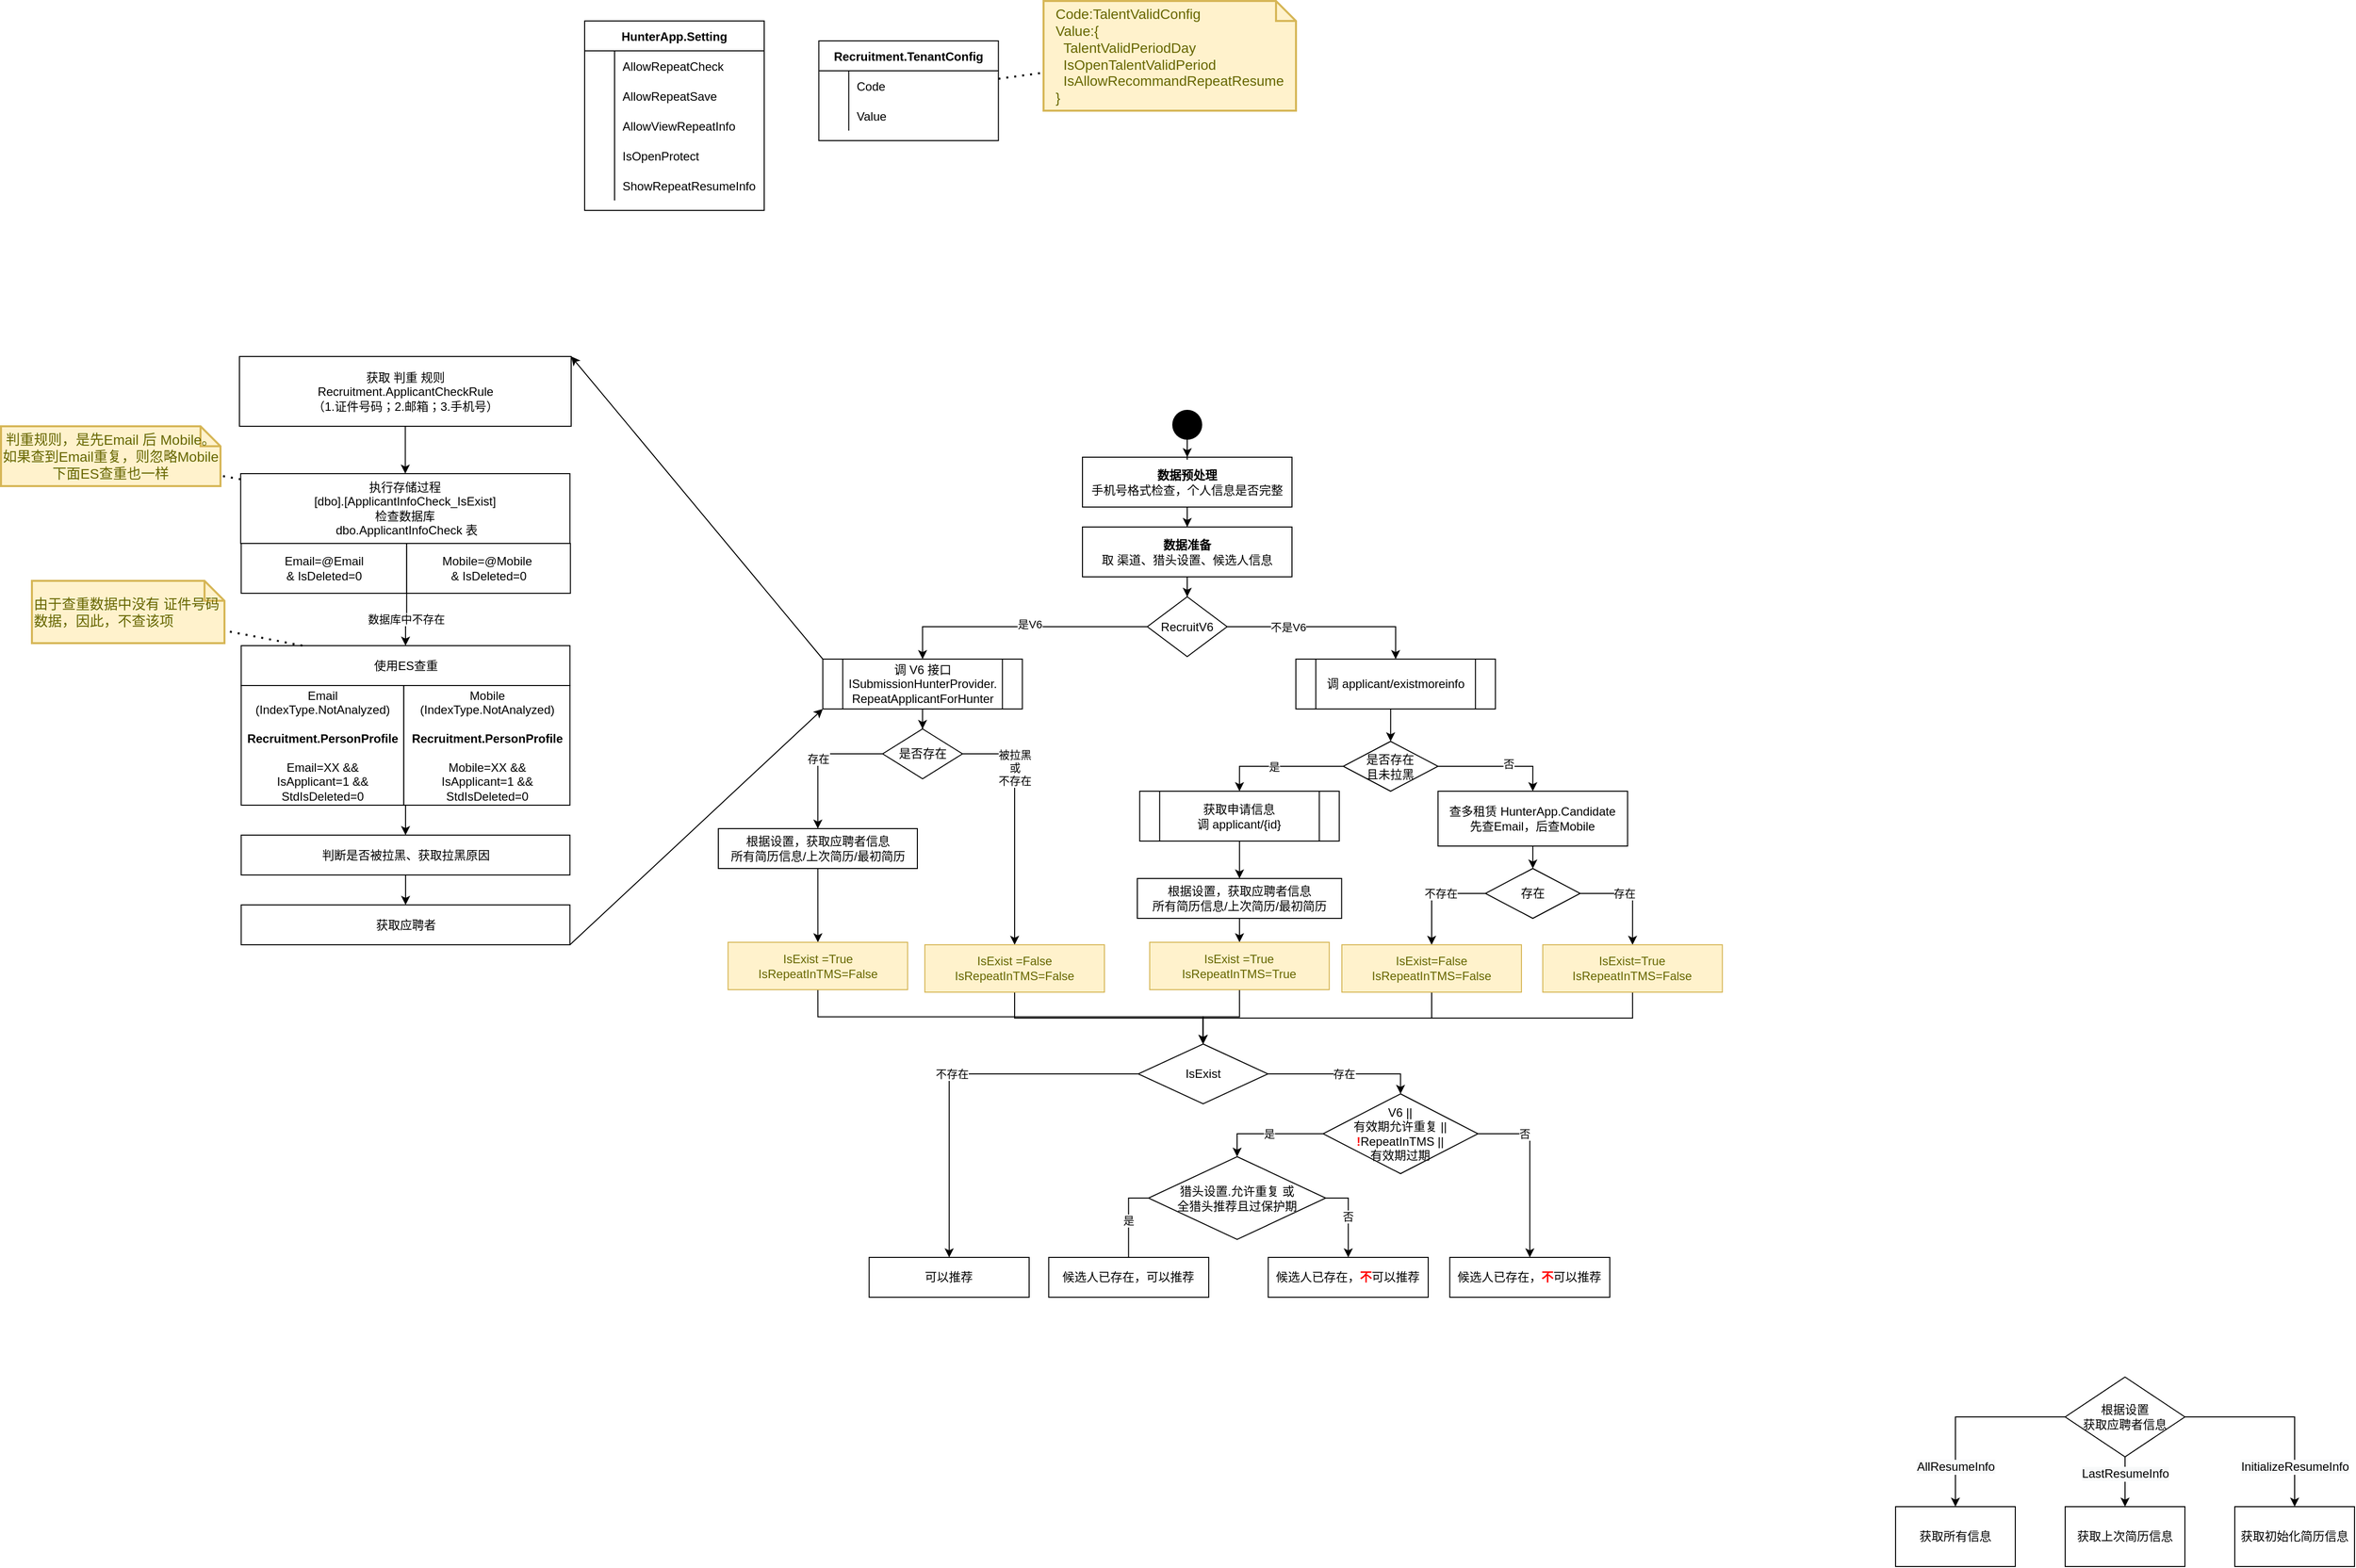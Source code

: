 <mxfile version="13.9.7" type="github">
  <diagram id="tZS09PzCN494BnaMnOVT" name="Page-1">
    <mxGraphModel dx="3076" dy="839" grid="0" gridSize="10" guides="1" tooltips="1" connect="1" arrows="1" fold="1" page="1" pageScale="1" pageWidth="1654" pageHeight="2336" math="0" shadow="0">
      <root>
        <mxCell id="0" />
        <mxCell id="1" parent="0" />
        <mxCell id="f8CwQ1N9MNgYKKSePt2F-136" style="edgeStyle=orthogonalEdgeStyle;rounded=0;orthogonalLoop=1;jettySize=auto;html=1;exitX=0;exitY=0.5;exitDx=0;exitDy=0;entryX=0.5;entryY=0;entryDx=0;entryDy=0;" edge="1" parent="1" source="bZ2OmphxYjbZUKwyX0bz-1" target="bZ2OmphxYjbZUKwyX0bz-2">
          <mxGeometry relative="1" as="geometry" />
        </mxCell>
        <mxCell id="f8CwQ1N9MNgYKKSePt2F-137" value="是V6" style="edgeLabel;html=1;align=center;verticalAlign=middle;resizable=0;points=[];" vertex="1" connectable="0" parent="f8CwQ1N9MNgYKKSePt2F-136">
          <mxGeometry x="-0.081" y="-3" relative="1" as="geometry">
            <mxPoint as="offset" />
          </mxGeometry>
        </mxCell>
        <mxCell id="f8CwQ1N9MNgYKKSePt2F-138" style="edgeStyle=orthogonalEdgeStyle;rounded=0;orthogonalLoop=1;jettySize=auto;html=1;exitX=1;exitY=0.5;exitDx=0;exitDy=0;entryX=0.5;entryY=0;entryDx=0;entryDy=0;" edge="1" parent="1" source="bZ2OmphxYjbZUKwyX0bz-1" target="f8CwQ1N9MNgYKKSePt2F-13">
          <mxGeometry relative="1" as="geometry" />
        </mxCell>
        <mxCell id="f8CwQ1N9MNgYKKSePt2F-139" value="不是V6" style="edgeLabel;html=1;align=center;verticalAlign=middle;resizable=0;points=[];" vertex="1" connectable="0" parent="f8CwQ1N9MNgYKKSePt2F-138">
          <mxGeometry x="-0.392" relative="1" as="geometry">
            <mxPoint as="offset" />
          </mxGeometry>
        </mxCell>
        <mxCell id="bZ2OmphxYjbZUKwyX0bz-1" value="RecruitV6" style="rhombus;whiteSpace=wrap;html=1;" parent="1" vertex="1">
          <mxGeometry x="444" y="617.5" width="80" height="60" as="geometry" />
        </mxCell>
        <mxCell id="bZ2OmphxYjbZUKwyX0bz-4" value="" style="edgeStyle=orthogonalEdgeStyle;rounded=0;orthogonalLoop=1;jettySize=auto;html=1;" parent="1" source="bZ2OmphxYjbZUKwyX0bz-2" target="bZ2OmphxYjbZUKwyX0bz-3" edge="1">
          <mxGeometry relative="1" as="geometry" />
        </mxCell>
        <mxCell id="f8CwQ1N9MNgYKKSePt2F-153" style="rounded=0;orthogonalLoop=1;jettySize=auto;html=1;exitX=0;exitY=0;exitDx=0;exitDy=0;entryX=1;entryY=0;entryDx=0;entryDy=0;" edge="1" parent="1" source="bZ2OmphxYjbZUKwyX0bz-2" target="bZ2OmphxYjbZUKwyX0bz-29">
          <mxGeometry relative="1" as="geometry" />
        </mxCell>
        <mxCell id="bZ2OmphxYjbZUKwyX0bz-2" value="调 V6 接口&lt;br&gt;ISubmissionHunterProvider.&lt;br&gt;RepeatApplicantForHunter" style="shape=process;whiteSpace=wrap;html=1;backgroundOutline=1;" parent="1" vertex="1">
          <mxGeometry x="118.74" y="680" width="200" height="50" as="geometry" />
        </mxCell>
        <mxCell id="f8CwQ1N9MNgYKKSePt2F-27" value="存在" style="edgeStyle=orthogonalEdgeStyle;rounded=0;orthogonalLoop=1;jettySize=auto;html=1;exitX=0;exitY=0.5;exitDx=0;exitDy=0;" edge="1" parent="1" source="bZ2OmphxYjbZUKwyX0bz-3" target="f8CwQ1N9MNgYKKSePt2F-25">
          <mxGeometry relative="1" as="geometry" />
        </mxCell>
        <mxCell id="f8CwQ1N9MNgYKKSePt2F-133" value="被拉黑&lt;br&gt;或&lt;br&gt;不存在" style="edgeStyle=orthogonalEdgeStyle;rounded=0;orthogonalLoop=1;jettySize=auto;html=1;exitX=1;exitY=0.5;exitDx=0;exitDy=0;entryX=0.5;entryY=0;entryDx=0;entryDy=0;" edge="1" parent="1" source="bZ2OmphxYjbZUKwyX0bz-3" target="f8CwQ1N9MNgYKKSePt2F-132">
          <mxGeometry x="-0.455" relative="1" as="geometry">
            <mxPoint as="offset" />
          </mxGeometry>
        </mxCell>
        <mxCell id="bZ2OmphxYjbZUKwyX0bz-3" value="是否存在" style="rhombus;whiteSpace=wrap;html=1;" parent="1" vertex="1">
          <mxGeometry x="178.74" y="750" width="80" height="50" as="geometry" />
        </mxCell>
        <mxCell id="bZ2OmphxYjbZUKwyX0bz-8" value="获取所有信息" style="rounded=0;whiteSpace=wrap;html=1;" parent="1" vertex="1">
          <mxGeometry x="1194" y="1530" width="120" height="60" as="geometry" />
        </mxCell>
        <mxCell id="bZ2OmphxYjbZUKwyX0bz-14" value="&lt;span style=&quot;color: rgb(0 , 0 , 0) ; font-family: &amp;#34;helvetica&amp;#34; ; font-size: 12px ; font-style: normal ; font-weight: 400 ; letter-spacing: normal ; text-align: center ; text-indent: 0px ; text-transform: none ; word-spacing: 0px ; background-color: rgb(248 , 249 , 250) ; display: inline ; float: none&quot;&gt;AllResumeInfo&lt;/span&gt;" style="edgeStyle=orthogonalEdgeStyle;rounded=0;orthogonalLoop=1;jettySize=auto;html=1;exitX=0;exitY=0.5;exitDx=0;exitDy=0;entryX=0.5;entryY=0;entryDx=0;entryDy=0;" parent="1" source="bZ2OmphxYjbZUKwyX0bz-9" target="bZ2OmphxYjbZUKwyX0bz-8" edge="1">
          <mxGeometry x="0.6" relative="1" as="geometry">
            <mxPoint as="offset" />
          </mxGeometry>
        </mxCell>
        <mxCell id="bZ2OmphxYjbZUKwyX0bz-15" value="&lt;span style=&quot;color: rgb(0 , 0 , 0) ; font-family: &amp;#34;helvetica&amp;#34; ; font-size: 12px ; font-style: normal ; font-weight: 400 ; letter-spacing: normal ; text-align: center ; text-indent: 0px ; text-transform: none ; word-spacing: 0px ; background-color: rgb(248 , 249 , 250) ; display: inline ; float: none&quot;&gt;InitializeResumeInfo&lt;/span&gt;" style="edgeStyle=orthogonalEdgeStyle;rounded=0;orthogonalLoop=1;jettySize=auto;html=1;exitX=1;exitY=0.5;exitDx=0;exitDy=0;entryX=0.5;entryY=0;entryDx=0;entryDy=0;" parent="1" source="bZ2OmphxYjbZUKwyX0bz-9" target="bZ2OmphxYjbZUKwyX0bz-11" edge="1">
          <mxGeometry x="0.6" relative="1" as="geometry">
            <mxPoint as="offset" />
          </mxGeometry>
        </mxCell>
        <mxCell id="bZ2OmphxYjbZUKwyX0bz-9" value="根据设置&lt;br&gt;获取应聘者信息" style="rhombus;whiteSpace=wrap;html=1;" parent="1" vertex="1">
          <mxGeometry x="1364" y="1400" width="120" height="80" as="geometry" />
        </mxCell>
        <mxCell id="bZ2OmphxYjbZUKwyX0bz-10" value="获取上次简历信息" style="rounded=0;whiteSpace=wrap;html=1;" parent="1" vertex="1">
          <mxGeometry x="1364" y="1530" width="120" height="60" as="geometry" />
        </mxCell>
        <mxCell id="bZ2OmphxYjbZUKwyX0bz-11" value="获取初始化简历信息" style="rounded=0;whiteSpace=wrap;html=1;" parent="1" vertex="1">
          <mxGeometry x="1534" y="1530" width="120" height="60" as="geometry" />
        </mxCell>
        <mxCell id="bZ2OmphxYjbZUKwyX0bz-17" value="使用ES查重" style="rounded=0;whiteSpace=wrap;html=1;" parent="1" vertex="1">
          <mxGeometry x="-464.25" y="666.5" width="329.5" height="40" as="geometry" />
        </mxCell>
        <mxCell id="f8CwQ1N9MNgYKKSePt2F-128" style="edgeStyle=orthogonalEdgeStyle;rounded=0;orthogonalLoop=1;jettySize=auto;html=1;exitX=1;exitY=1;exitDx=0;exitDy=0;entryX=0.5;entryY=0;entryDx=0;entryDy=0;" edge="1" parent="1" source="bZ2OmphxYjbZUKwyX0bz-19" target="f8CwQ1N9MNgYKKSePt2F-11">
          <mxGeometry relative="1" as="geometry" />
        </mxCell>
        <mxCell id="bZ2OmphxYjbZUKwyX0bz-19" value="Email&lt;br&gt;(IndexType.NotAnalyzed)&lt;br&gt;&lt;br&gt;&lt;b&gt;Recruitment.PersonProfile&lt;br&gt;&lt;/b&gt;&lt;br&gt;Email=XX &amp;amp;&amp;amp;&lt;br&gt;IsApplicant=1 &amp;amp;&amp;amp;&lt;br&gt;StdIsDeleted=0" style="rounded=0;whiteSpace=wrap;html=1;" parent="1" vertex="1">
          <mxGeometry x="-464.25" y="706.5" width="163" height="120" as="geometry" />
        </mxCell>
        <mxCell id="bZ2OmphxYjbZUKwyX0bz-20" value="Mobile&lt;br&gt;(IndexType.NotAnalyzed)&lt;br&gt;&lt;br&gt;&lt;b&gt;Recruitment.PersonProfile&lt;br&gt;&lt;/b&gt;&lt;br&gt;Mobile=XX &amp;amp;&amp;amp;&lt;br&gt;IsApplicant=1 &amp;amp;&amp;amp;&lt;br&gt;StdIsDeleted=0&lt;b&gt;&lt;br&gt;&lt;/b&gt;" style="rounded=0;whiteSpace=wrap;html=1;" parent="1" vertex="1">
          <mxGeometry x="-301.25" y="706.5" width="166.5" height="120" as="geometry" />
        </mxCell>
        <mxCell id="bZ2OmphxYjbZUKwyX0bz-24" value="执行存储过程&lt;br&gt;[dbo].[ApplicantInfoCheck_IsExist]&lt;br&gt;检查数据库&lt;br&gt;&amp;nbsp;dbo.ApplicantInfoCheck 表" style="rounded=0;whiteSpace=wrap;html=1;" parent="1" vertex="1">
          <mxGeometry x="-464.75" y="494" width="330" height="70" as="geometry" />
        </mxCell>
        <mxCell id="f8CwQ1N9MNgYKKSePt2F-10" value="数据库中不存在" style="edgeStyle=orthogonalEdgeStyle;rounded=0;orthogonalLoop=1;jettySize=auto;html=1;exitX=1;exitY=1;exitDx=0;exitDy=0;entryX=0.5;entryY=0;entryDx=0;entryDy=0;" edge="1" parent="1" source="bZ2OmphxYjbZUKwyX0bz-25" target="bZ2OmphxYjbZUKwyX0bz-17">
          <mxGeometry relative="1" as="geometry" />
        </mxCell>
        <mxCell id="bZ2OmphxYjbZUKwyX0bz-25" value="Email=@Email &lt;br&gt;&amp;amp; IsDeleted=0" style="rounded=0;whiteSpace=wrap;html=1;" parent="1" vertex="1">
          <mxGeometry x="-464.25" y="564" width="165.88" height="50" as="geometry" />
        </mxCell>
        <mxCell id="bZ2OmphxYjbZUKwyX0bz-26" value="Mobile=@Mobile&amp;nbsp;&lt;br&gt;&amp;amp; IsDeleted=0" style="rounded=0;whiteSpace=wrap;html=1;" parent="1" vertex="1">
          <mxGeometry x="-298.37" y="564" width="164.12" height="50" as="geometry" />
        </mxCell>
        <mxCell id="f8CwQ1N9MNgYKKSePt2F-9" value="" style="edgeStyle=orthogonalEdgeStyle;rounded=0;orthogonalLoop=1;jettySize=auto;html=1;entryX=0.5;entryY=0;entryDx=0;entryDy=0;" edge="1" parent="1" source="bZ2OmphxYjbZUKwyX0bz-29" target="bZ2OmphxYjbZUKwyX0bz-24">
          <mxGeometry relative="1" as="geometry" />
        </mxCell>
        <mxCell id="bZ2OmphxYjbZUKwyX0bz-29" value="获取 判重 规则&lt;br&gt;Recruitment.ApplicantCheckRule&lt;br&gt;（1.证件号码；2.邮箱；3.手机号）" style="rounded=0;whiteSpace=wrap;html=1;" parent="1" vertex="1">
          <mxGeometry x="-466" y="376.5" width="332.5" height="70" as="geometry" />
        </mxCell>
        <mxCell id="bZ2OmphxYjbZUKwyX0bz-31" value="由于查重数据中没有 证件号码 数据，因此，不查该项" style="shape=note;strokeWidth=2;fontSize=14;size=20;whiteSpace=wrap;html=1;fillColor=#fff2cc;strokeColor=#d6b656;fontColor=#666600;align=left;" parent="1" vertex="1">
          <mxGeometry x="-674" y="601.5" width="193" height="62.5" as="geometry" />
        </mxCell>
        <mxCell id="bZ2OmphxYjbZUKwyX0bz-32" value="" style="endArrow=none;dashed=1;html=1;dashPattern=1 3;strokeWidth=2;" parent="1" source="bZ2OmphxYjbZUKwyX0bz-17" target="bZ2OmphxYjbZUKwyX0bz-31" edge="1">
          <mxGeometry width="50" height="50" relative="1" as="geometry">
            <mxPoint x="-74.75" y="756.5" as="sourcePoint" />
            <mxPoint x="-24.75" y="706.5" as="targetPoint" />
          </mxGeometry>
        </mxCell>
        <mxCell id="bZ2OmphxYjbZUKwyX0bz-34" value="判重规则，是先Email 后 Mobile。如果查到Email重复，则忽略Mobile&lt;br&gt;下面ES查重也一样" style="shape=note;strokeWidth=2;fontSize=14;size=20;whiteSpace=wrap;html=1;fillColor=#fff2cc;strokeColor=#d6b656;fontColor=#666600;" parent="1" vertex="1">
          <mxGeometry x="-705" y="446.5" width="220" height="60" as="geometry" />
        </mxCell>
        <mxCell id="bZ2OmphxYjbZUKwyX0bz-35" value="" style="endArrow=none;dashed=1;html=1;dashPattern=1 3;strokeWidth=2;" parent="1" source="bZ2OmphxYjbZUKwyX0bz-24" target="bZ2OmphxYjbZUKwyX0bz-34" edge="1">
          <mxGeometry width="50" height="50" relative="1" as="geometry">
            <mxPoint x="-11.25" y="564" as="sourcePoint" />
            <mxPoint x="38.75" y="514" as="targetPoint" />
          </mxGeometry>
        </mxCell>
        <mxCell id="bZ2OmphxYjbZUKwyX0bz-13" value="&lt;span style=&quot;color: rgb(0 , 0 , 0) ; font-family: &amp;#34;helvetica&amp;#34; ; font-size: 12px ; font-style: normal ; font-weight: 400 ; letter-spacing: normal ; text-align: center ; text-indent: 0px ; text-transform: none ; word-spacing: 0px ; background-color: rgb(248 , 249 , 250) ; display: inline ; float: none&quot;&gt;LastResumeInfo&lt;/span&gt;" style="edgeStyle=orthogonalEdgeStyle;rounded=0;orthogonalLoop=1;jettySize=auto;html=1;" parent="1" source="bZ2OmphxYjbZUKwyX0bz-9" target="bZ2OmphxYjbZUKwyX0bz-10" edge="1">
          <mxGeometry x="-0.333" relative="1" as="geometry">
            <mxPoint as="offset" />
          </mxGeometry>
        </mxCell>
        <mxCell id="f8CwQ1N9MNgYKKSePt2F-6" value="" style="edgeStyle=orthogonalEdgeStyle;rounded=0;orthogonalLoop=1;jettySize=auto;html=1;" edge="1" parent="1" source="f8CwQ1N9MNgYKKSePt2F-2" target="f8CwQ1N9MNgYKKSePt2F-3">
          <mxGeometry relative="1" as="geometry" />
        </mxCell>
        <mxCell id="f8CwQ1N9MNgYKKSePt2F-2" value="&lt;b&gt;数据预处理&lt;/b&gt;&lt;br&gt;手机号格式检查，个人信息是否完整" style="rounded=0;whiteSpace=wrap;html=1;" vertex="1" parent="1">
          <mxGeometry x="379" y="477.5" width="210" height="50" as="geometry" />
        </mxCell>
        <mxCell id="f8CwQ1N9MNgYKKSePt2F-7" value="" style="edgeStyle=orthogonalEdgeStyle;rounded=0;orthogonalLoop=1;jettySize=auto;html=1;" edge="1" parent="1" source="f8CwQ1N9MNgYKKSePt2F-3" target="bZ2OmphxYjbZUKwyX0bz-1">
          <mxGeometry relative="1" as="geometry" />
        </mxCell>
        <mxCell id="f8CwQ1N9MNgYKKSePt2F-3" value="&lt;b&gt;数据准备&lt;/b&gt;&lt;br&gt;取 渠道、猎头设置、候选人信息" style="rounded=0;whiteSpace=wrap;html=1;" vertex="1" parent="1">
          <mxGeometry x="379" y="547.5" width="210" height="50" as="geometry" />
        </mxCell>
        <mxCell id="f8CwQ1N9MNgYKKSePt2F-5" value="" style="edgeStyle=orthogonalEdgeStyle;rounded=0;orthogonalLoop=1;jettySize=auto;html=1;" edge="1" parent="1" source="f8CwQ1N9MNgYKKSePt2F-4" target="f8CwQ1N9MNgYKKSePt2F-2">
          <mxGeometry relative="1" as="geometry" />
        </mxCell>
        <mxCell id="f8CwQ1N9MNgYKKSePt2F-4" value="" style="ellipse;fillColor=#000000;strokeColor=none;" vertex="1" parent="1">
          <mxGeometry x="469" y="430" width="30" height="30" as="geometry" />
        </mxCell>
        <mxCell id="f8CwQ1N9MNgYKKSePt2F-129" value="" style="edgeStyle=orthogonalEdgeStyle;rounded=0;orthogonalLoop=1;jettySize=auto;html=1;" edge="1" parent="1" source="f8CwQ1N9MNgYKKSePt2F-11" target="f8CwQ1N9MNgYKKSePt2F-12">
          <mxGeometry relative="1" as="geometry" />
        </mxCell>
        <mxCell id="f8CwQ1N9MNgYKKSePt2F-11" value="判断是否被拉黑、获取拉黑原因" style="rounded=0;whiteSpace=wrap;html=1;" vertex="1" parent="1">
          <mxGeometry x="-464.25" y="856.5" width="329.5" height="40" as="geometry" />
        </mxCell>
        <mxCell id="f8CwQ1N9MNgYKKSePt2F-154" style="edgeStyle=none;rounded=0;orthogonalLoop=1;jettySize=auto;html=1;exitX=1;exitY=1;exitDx=0;exitDy=0;entryX=0;entryY=1;entryDx=0;entryDy=0;" edge="1" parent="1" source="f8CwQ1N9MNgYKKSePt2F-12" target="bZ2OmphxYjbZUKwyX0bz-2">
          <mxGeometry relative="1" as="geometry" />
        </mxCell>
        <mxCell id="f8CwQ1N9MNgYKKSePt2F-12" value="获取应聘者" style="rounded=0;whiteSpace=wrap;html=1;" vertex="1" parent="1">
          <mxGeometry x="-464.25" y="926.5" width="329.5" height="40" as="geometry" />
        </mxCell>
        <mxCell id="f8CwQ1N9MNgYKKSePt2F-22" style="edgeStyle=orthogonalEdgeStyle;rounded=0;orthogonalLoop=1;jettySize=auto;html=1;exitX=0.5;exitY=1;exitDx=0;exitDy=0;entryX=0.5;entryY=0;entryDx=0;entryDy=0;" edge="1" parent="1" source="f8CwQ1N9MNgYKKSePt2F-13" target="f8CwQ1N9MNgYKKSePt2F-14">
          <mxGeometry relative="1" as="geometry" />
        </mxCell>
        <mxCell id="f8CwQ1N9MNgYKKSePt2F-13" value="调 applicant/existmoreinfo" style="shape=process;whiteSpace=wrap;html=1;backgroundOutline=1;" vertex="1" parent="1">
          <mxGeometry x="592.88" y="680" width="200" height="50" as="geometry" />
        </mxCell>
        <mxCell id="f8CwQ1N9MNgYKKSePt2F-140" style="edgeStyle=orthogonalEdgeStyle;rounded=0;orthogonalLoop=1;jettySize=auto;html=1;exitX=0;exitY=0.5;exitDx=0;exitDy=0;entryX=0.5;entryY=0;entryDx=0;entryDy=0;" edge="1" parent="1" source="f8CwQ1N9MNgYKKSePt2F-14" target="f8CwQ1N9MNgYKKSePt2F-16">
          <mxGeometry relative="1" as="geometry" />
        </mxCell>
        <mxCell id="f8CwQ1N9MNgYKKSePt2F-150" value="是" style="edgeLabel;html=1;align=center;verticalAlign=middle;resizable=0;points=[];" vertex="1" connectable="0" parent="f8CwQ1N9MNgYKKSePt2F-140">
          <mxGeometry x="0.076" relative="1" as="geometry">
            <mxPoint as="offset" />
          </mxGeometry>
        </mxCell>
        <mxCell id="f8CwQ1N9MNgYKKSePt2F-141" style="edgeStyle=orthogonalEdgeStyle;rounded=0;orthogonalLoop=1;jettySize=auto;html=1;exitX=1;exitY=0.5;exitDx=0;exitDy=0;entryX=0.5;entryY=0;entryDx=0;entryDy=0;" edge="1" parent="1" source="f8CwQ1N9MNgYKKSePt2F-14" target="f8CwQ1N9MNgYKKSePt2F-31">
          <mxGeometry relative="1" as="geometry" />
        </mxCell>
        <mxCell id="f8CwQ1N9MNgYKKSePt2F-151" value="否" style="edgeLabel;html=1;align=center;verticalAlign=middle;resizable=0;points=[];" vertex="1" connectable="0" parent="f8CwQ1N9MNgYKKSePt2F-141">
          <mxGeometry x="0.177" y="3" relative="1" as="geometry">
            <mxPoint as="offset" />
          </mxGeometry>
        </mxCell>
        <mxCell id="f8CwQ1N9MNgYKKSePt2F-14" value="是否存在&lt;br&gt;且未拉黑" style="rhombus;whiteSpace=wrap;html=1;" vertex="1" parent="1">
          <mxGeometry x="640.37" y="762.5" width="95" height="50" as="geometry" />
        </mxCell>
        <mxCell id="f8CwQ1N9MNgYKKSePt2F-30" value="" style="edgeStyle=orthogonalEdgeStyle;rounded=0;orthogonalLoop=1;jettySize=auto;html=1;" edge="1" parent="1" source="f8CwQ1N9MNgYKKSePt2F-16" target="f8CwQ1N9MNgYKKSePt2F-29">
          <mxGeometry relative="1" as="geometry" />
        </mxCell>
        <mxCell id="f8CwQ1N9MNgYKKSePt2F-16" value="获取申请信息&lt;br&gt;调 applicant/{id}" style="shape=process;whiteSpace=wrap;html=1;backgroundOutline=1;" vertex="1" parent="1">
          <mxGeometry x="436.37" y="812.5" width="200" height="50" as="geometry" />
        </mxCell>
        <mxCell id="f8CwQ1N9MNgYKKSePt2F-131" value="" style="edgeStyle=orthogonalEdgeStyle;rounded=0;orthogonalLoop=1;jettySize=auto;html=1;" edge="1" parent="1" source="f8CwQ1N9MNgYKKSePt2F-25" target="f8CwQ1N9MNgYKKSePt2F-130">
          <mxGeometry relative="1" as="geometry" />
        </mxCell>
        <mxCell id="f8CwQ1N9MNgYKKSePt2F-25" value="根据设置，获取应聘者信息&lt;br&gt;所有简历信息/上次简历/最初简历" style="rounded=0;whiteSpace=wrap;html=1;" vertex="1" parent="1">
          <mxGeometry x="14" y="850" width="199.5" height="40" as="geometry" />
        </mxCell>
        <mxCell id="f8CwQ1N9MNgYKKSePt2F-44" value="" style="edgeStyle=orthogonalEdgeStyle;rounded=0;orthogonalLoop=1;jettySize=auto;html=1;" edge="1" parent="1" source="f8CwQ1N9MNgYKKSePt2F-29" target="f8CwQ1N9MNgYKKSePt2F-43">
          <mxGeometry relative="1" as="geometry" />
        </mxCell>
        <mxCell id="f8CwQ1N9MNgYKKSePt2F-29" value="根据设置，获取应聘者信息&lt;br&gt;所有简历信息/上次简历/最初简历" style="rounded=0;whiteSpace=wrap;html=1;" vertex="1" parent="1">
          <mxGeometry x="433.995" y="900" width="204.75" height="40" as="geometry" />
        </mxCell>
        <mxCell id="f8CwQ1N9MNgYKKSePt2F-37" value="" style="edgeStyle=orthogonalEdgeStyle;rounded=0;orthogonalLoop=1;jettySize=auto;html=1;" edge="1" parent="1" source="f8CwQ1N9MNgYKKSePt2F-31" target="f8CwQ1N9MNgYKKSePt2F-36">
          <mxGeometry relative="1" as="geometry" />
        </mxCell>
        <mxCell id="f8CwQ1N9MNgYKKSePt2F-31" value="查多租赁 HunterApp.Candidate&lt;br&gt;先查Email，后查Mobile" style="rounded=0;whiteSpace=wrap;html=1;" vertex="1" parent="1">
          <mxGeometry x="735.37" y="812.5" width="190" height="55" as="geometry" />
        </mxCell>
        <mxCell id="f8CwQ1N9MNgYKKSePt2F-41" value="存在" style="edgeStyle=orthogonalEdgeStyle;rounded=0;orthogonalLoop=1;jettySize=auto;html=1;exitX=1;exitY=0.5;exitDx=0;exitDy=0;entryX=0.5;entryY=0;entryDx=0;entryDy=0;" edge="1" parent="1" source="f8CwQ1N9MNgYKKSePt2F-36" target="f8CwQ1N9MNgYKKSePt2F-38">
          <mxGeometry x="-0.15" relative="1" as="geometry">
            <mxPoint as="offset" />
          </mxGeometry>
        </mxCell>
        <mxCell id="f8CwQ1N9MNgYKKSePt2F-42" value="不存在" style="edgeStyle=orthogonalEdgeStyle;rounded=0;orthogonalLoop=1;jettySize=auto;html=1;exitX=0;exitY=0.5;exitDx=0;exitDy=0;entryX=0.5;entryY=0;entryDx=0;entryDy=0;" edge="1" parent="1" source="f8CwQ1N9MNgYKKSePt2F-36" target="f8CwQ1N9MNgYKKSePt2F-39">
          <mxGeometry x="-0.15" relative="1" as="geometry">
            <mxPoint as="offset" />
          </mxGeometry>
        </mxCell>
        <mxCell id="f8CwQ1N9MNgYKKSePt2F-36" value="存在" style="rhombus;whiteSpace=wrap;html=1;" vertex="1" parent="1">
          <mxGeometry x="782.87" y="890" width="95" height="50" as="geometry" />
        </mxCell>
        <mxCell id="f8CwQ1N9MNgYKKSePt2F-145" style="edgeStyle=orthogonalEdgeStyle;rounded=0;orthogonalLoop=1;jettySize=auto;html=1;exitX=0.5;exitY=1;exitDx=0;exitDy=0;" edge="1" parent="1" source="f8CwQ1N9MNgYKKSePt2F-38" target="f8CwQ1N9MNgYKKSePt2F-109">
          <mxGeometry relative="1" as="geometry" />
        </mxCell>
        <mxCell id="f8CwQ1N9MNgYKKSePt2F-38" value="&lt;span style=&quot;color: rgb(102 , 102 , 0)&quot;&gt;IsExist=True&lt;br&gt;IsRepeatInTMS=False&lt;/span&gt;" style="rounded=0;whiteSpace=wrap;html=1;fillColor=#fff2cc;strokeColor=#d6b656;" vertex="1" parent="1">
          <mxGeometry x="840.37" y="966.5" width="180" height="47.5" as="geometry" />
        </mxCell>
        <mxCell id="f8CwQ1N9MNgYKKSePt2F-149" style="edgeStyle=orthogonalEdgeStyle;rounded=0;orthogonalLoop=1;jettySize=auto;html=1;exitX=0.5;exitY=1;exitDx=0;exitDy=0;" edge="1" parent="1" source="f8CwQ1N9MNgYKKSePt2F-39" target="f8CwQ1N9MNgYKKSePt2F-109">
          <mxGeometry relative="1" as="geometry" />
        </mxCell>
        <mxCell id="f8CwQ1N9MNgYKKSePt2F-39" value="&lt;span style=&quot;color: rgb(102 , 102 , 0)&quot;&gt;IsExist=False&lt;br&gt;IsRepeatInTMS=False&lt;/span&gt;" style="rounded=0;whiteSpace=wrap;html=1;fillColor=#fff2cc;strokeColor=#d6b656;" vertex="1" parent="1">
          <mxGeometry x="639" y="966.5" width="180" height="47.5" as="geometry" />
        </mxCell>
        <mxCell id="f8CwQ1N9MNgYKKSePt2F-148" style="edgeStyle=orthogonalEdgeStyle;rounded=0;orthogonalLoop=1;jettySize=auto;html=1;exitX=0.5;exitY=1;exitDx=0;exitDy=0;" edge="1" parent="1" source="f8CwQ1N9MNgYKKSePt2F-43" target="f8CwQ1N9MNgYKKSePt2F-109">
          <mxGeometry relative="1" as="geometry" />
        </mxCell>
        <mxCell id="f8CwQ1N9MNgYKKSePt2F-43" value="&lt;font style=&quot;font-size: 12px&quot;&gt;&lt;span style=&quot;color: rgb(102 , 102 , 0)&quot;&gt;IsExist =True&lt;/span&gt;&lt;br style=&quot;color: rgb(102 , 102 , 0)&quot;&gt;&lt;span style=&quot;color: rgb(102 , 102 , 0)&quot;&gt;IsRepeatInTMS=True&lt;/span&gt;&lt;/font&gt;" style="rounded=0;whiteSpace=wrap;html=1;fillColor=#fff2cc;strokeColor=#d6b656;" vertex="1" parent="1">
          <mxGeometry x="446.37" y="964" width="180" height="47.5" as="geometry" />
        </mxCell>
        <mxCell id="f8CwQ1N9MNgYKKSePt2F-68" value="HunterApp.Setting" style="shape=table;startSize=30;container=1;collapsible=1;childLayout=tableLayout;fixedRows=1;rowLines=0;fontStyle=1;align=center;resizeLast=1;" vertex="1" parent="1">
          <mxGeometry x="-120" y="40" width="180" height="190" as="geometry" />
        </mxCell>
        <mxCell id="f8CwQ1N9MNgYKKSePt2F-72" value="" style="shape=partialRectangle;collapsible=0;dropTarget=0;pointerEvents=0;fillColor=none;top=0;left=0;bottom=0;right=0;points=[[0,0.5],[1,0.5]];portConstraint=eastwest;" vertex="1" parent="f8CwQ1N9MNgYKKSePt2F-68">
          <mxGeometry y="30" width="180" height="30" as="geometry" />
        </mxCell>
        <mxCell id="f8CwQ1N9MNgYKKSePt2F-73" value="" style="shape=partialRectangle;connectable=0;fillColor=none;top=0;left=0;bottom=0;right=0;editable=1;overflow=hidden;" vertex="1" parent="f8CwQ1N9MNgYKKSePt2F-72">
          <mxGeometry width="30" height="30" as="geometry" />
        </mxCell>
        <mxCell id="f8CwQ1N9MNgYKKSePt2F-74" value="AllowRepeatCheck" style="shape=partialRectangle;connectable=0;fillColor=none;top=0;left=0;bottom=0;right=0;align=left;spacingLeft=6;overflow=hidden;" vertex="1" parent="f8CwQ1N9MNgYKKSePt2F-72">
          <mxGeometry x="30" width="150" height="30" as="geometry" />
        </mxCell>
        <mxCell id="f8CwQ1N9MNgYKKSePt2F-75" value="" style="shape=partialRectangle;collapsible=0;dropTarget=0;pointerEvents=0;fillColor=none;top=0;left=0;bottom=0;right=0;points=[[0,0.5],[1,0.5]];portConstraint=eastwest;" vertex="1" parent="f8CwQ1N9MNgYKKSePt2F-68">
          <mxGeometry y="60" width="180" height="30" as="geometry" />
        </mxCell>
        <mxCell id="f8CwQ1N9MNgYKKSePt2F-76" value="" style="shape=partialRectangle;connectable=0;fillColor=none;top=0;left=0;bottom=0;right=0;editable=1;overflow=hidden;" vertex="1" parent="f8CwQ1N9MNgYKKSePt2F-75">
          <mxGeometry width="30" height="30" as="geometry" />
        </mxCell>
        <mxCell id="f8CwQ1N9MNgYKKSePt2F-77" value="AllowRepeatSave" style="shape=partialRectangle;connectable=0;fillColor=none;top=0;left=0;bottom=0;right=0;align=left;spacingLeft=6;overflow=hidden;" vertex="1" parent="f8CwQ1N9MNgYKKSePt2F-75">
          <mxGeometry x="30" width="150" height="30" as="geometry" />
        </mxCell>
        <mxCell id="f8CwQ1N9MNgYKKSePt2F-78" value="" style="shape=partialRectangle;collapsible=0;dropTarget=0;pointerEvents=0;fillColor=none;top=0;left=0;bottom=0;right=0;points=[[0,0.5],[1,0.5]];portConstraint=eastwest;" vertex="1" parent="f8CwQ1N9MNgYKKSePt2F-68">
          <mxGeometry y="90" width="180" height="30" as="geometry" />
        </mxCell>
        <mxCell id="f8CwQ1N9MNgYKKSePt2F-79" value="" style="shape=partialRectangle;connectable=0;fillColor=none;top=0;left=0;bottom=0;right=0;editable=1;overflow=hidden;" vertex="1" parent="f8CwQ1N9MNgYKKSePt2F-78">
          <mxGeometry width="30" height="30" as="geometry" />
        </mxCell>
        <mxCell id="f8CwQ1N9MNgYKKSePt2F-80" value="AllowViewRepeatInfo" style="shape=partialRectangle;connectable=0;fillColor=none;top=0;left=0;bottom=0;right=0;align=left;spacingLeft=6;overflow=hidden;" vertex="1" parent="f8CwQ1N9MNgYKKSePt2F-78">
          <mxGeometry x="30" width="150" height="30" as="geometry" />
        </mxCell>
        <mxCell id="f8CwQ1N9MNgYKKSePt2F-81" style="shape=partialRectangle;collapsible=0;dropTarget=0;pointerEvents=0;fillColor=none;top=0;left=0;bottom=0;right=0;points=[[0,0.5],[1,0.5]];portConstraint=eastwest;" vertex="1" parent="f8CwQ1N9MNgYKKSePt2F-68">
          <mxGeometry y="120" width="180" height="30" as="geometry" />
        </mxCell>
        <mxCell id="f8CwQ1N9MNgYKKSePt2F-82" style="shape=partialRectangle;connectable=0;fillColor=none;top=0;left=0;bottom=0;right=0;editable=1;overflow=hidden;" vertex="1" parent="f8CwQ1N9MNgYKKSePt2F-81">
          <mxGeometry width="30" height="30" as="geometry" />
        </mxCell>
        <mxCell id="f8CwQ1N9MNgYKKSePt2F-83" value="IsOpenProtect" style="shape=partialRectangle;connectable=0;fillColor=none;top=0;left=0;bottom=0;right=0;align=left;spacingLeft=6;overflow=hidden;" vertex="1" parent="f8CwQ1N9MNgYKKSePt2F-81">
          <mxGeometry x="30" width="150" height="30" as="geometry" />
        </mxCell>
        <mxCell id="f8CwQ1N9MNgYKKSePt2F-84" style="shape=partialRectangle;collapsible=0;dropTarget=0;pointerEvents=0;fillColor=none;top=0;left=0;bottom=0;right=0;points=[[0,0.5],[1,0.5]];portConstraint=eastwest;" vertex="1" parent="f8CwQ1N9MNgYKKSePt2F-68">
          <mxGeometry y="150" width="180" height="30" as="geometry" />
        </mxCell>
        <mxCell id="f8CwQ1N9MNgYKKSePt2F-85" style="shape=partialRectangle;connectable=0;fillColor=none;top=0;left=0;bottom=0;right=0;editable=1;overflow=hidden;" vertex="1" parent="f8CwQ1N9MNgYKKSePt2F-84">
          <mxGeometry width="30" height="30" as="geometry" />
        </mxCell>
        <mxCell id="f8CwQ1N9MNgYKKSePt2F-86" value="ShowRepeatResumeInfo" style="shape=partialRectangle;connectable=0;fillColor=none;top=0;left=0;bottom=0;right=0;align=left;spacingLeft=6;overflow=hidden;" vertex="1" parent="f8CwQ1N9MNgYKKSePt2F-84">
          <mxGeometry x="30" width="150" height="30" as="geometry" />
        </mxCell>
        <mxCell id="f8CwQ1N9MNgYKKSePt2F-87" value="Recruitment.TenantConfig" style="shape=table;startSize=30;container=1;collapsible=1;childLayout=tableLayout;fixedRows=1;rowLines=0;fontStyle=1;align=center;resizeLast=1;" vertex="1" parent="1">
          <mxGeometry x="114.74" y="60" width="180" height="100" as="geometry" />
        </mxCell>
        <mxCell id="f8CwQ1N9MNgYKKSePt2F-94" value="" style="shape=partialRectangle;collapsible=0;dropTarget=0;pointerEvents=0;fillColor=none;top=0;left=0;bottom=0;right=0;points=[[0,0.5],[1,0.5]];portConstraint=eastwest;" vertex="1" parent="f8CwQ1N9MNgYKKSePt2F-87">
          <mxGeometry y="30" width="180" height="30" as="geometry" />
        </mxCell>
        <mxCell id="f8CwQ1N9MNgYKKSePt2F-95" value="" style="shape=partialRectangle;connectable=0;fillColor=none;top=0;left=0;bottom=0;right=0;editable=1;overflow=hidden;" vertex="1" parent="f8CwQ1N9MNgYKKSePt2F-94">
          <mxGeometry width="30" height="30" as="geometry" />
        </mxCell>
        <mxCell id="f8CwQ1N9MNgYKKSePt2F-96" value="Code" style="shape=partialRectangle;connectable=0;fillColor=none;top=0;left=0;bottom=0;right=0;align=left;spacingLeft=6;overflow=hidden;" vertex="1" parent="f8CwQ1N9MNgYKKSePt2F-94">
          <mxGeometry x="30" width="150" height="30" as="geometry" />
        </mxCell>
        <mxCell id="f8CwQ1N9MNgYKKSePt2F-97" value="" style="shape=partialRectangle;collapsible=0;dropTarget=0;pointerEvents=0;fillColor=none;top=0;left=0;bottom=0;right=0;points=[[0,0.5],[1,0.5]];portConstraint=eastwest;" vertex="1" parent="f8CwQ1N9MNgYKKSePt2F-87">
          <mxGeometry y="60" width="180" height="30" as="geometry" />
        </mxCell>
        <mxCell id="f8CwQ1N9MNgYKKSePt2F-98" value="" style="shape=partialRectangle;connectable=0;fillColor=none;top=0;left=0;bottom=0;right=0;editable=1;overflow=hidden;" vertex="1" parent="f8CwQ1N9MNgYKKSePt2F-97">
          <mxGeometry width="30" height="30" as="geometry" />
        </mxCell>
        <mxCell id="f8CwQ1N9MNgYKKSePt2F-99" value="Value" style="shape=partialRectangle;connectable=0;fillColor=none;top=0;left=0;bottom=0;right=0;align=left;spacingLeft=6;overflow=hidden;" vertex="1" parent="f8CwQ1N9MNgYKKSePt2F-97">
          <mxGeometry x="30" width="150" height="30" as="geometry" />
        </mxCell>
        <mxCell id="f8CwQ1N9MNgYKKSePt2F-100" value="&lt;div style=&quot;text-align: left&quot;&gt;&lt;span&gt;Code:TalentValidConfig&lt;/span&gt;&lt;/div&gt;&lt;div style=&quot;text-align: left&quot;&gt;&lt;span&gt;Value:{&lt;/span&gt;&lt;/div&gt;&lt;div style=&quot;text-align: left&quot;&gt;&lt;span&gt;&amp;nbsp;&amp;nbsp;&lt;/span&gt;&lt;span&gt;TalentValidPeriodDay&lt;/span&gt;&lt;/div&gt;&lt;div style=&quot;text-align: left&quot;&gt;&amp;nbsp; IsOpenTalentValidPeriod&lt;/div&gt;&lt;div style=&quot;text-align: left&quot;&gt;&amp;nbsp; IsAllowRecommandRepeatResume&lt;/div&gt;&lt;div style=&quot;text-align: left&quot;&gt;&lt;span&gt;}&lt;/span&gt;&lt;/div&gt;" style="shape=note;strokeWidth=2;fontSize=14;size=20;whiteSpace=wrap;html=1;fillColor=#fff2cc;strokeColor=#d6b656;fontColor=#666600;" vertex="1" parent="1">
          <mxGeometry x="340" y="20" width="253" height="110" as="geometry" />
        </mxCell>
        <mxCell id="f8CwQ1N9MNgYKKSePt2F-101" value="" style="endArrow=none;dashed=1;html=1;dashPattern=1 3;strokeWidth=2;" edge="1" parent="1" source="f8CwQ1N9MNgYKKSePt2F-87" target="f8CwQ1N9MNgYKKSePt2F-100">
          <mxGeometry width="50" height="50" relative="1" as="geometry">
            <mxPoint x="310" y="250" as="sourcePoint" />
            <mxPoint x="360" y="200" as="targetPoint" />
          </mxGeometry>
        </mxCell>
        <mxCell id="f8CwQ1N9MNgYKKSePt2F-120" value="不存在" style="edgeStyle=orthogonalEdgeStyle;rounded=0;orthogonalLoop=1;jettySize=auto;html=1;exitX=0;exitY=0.5;exitDx=0;exitDy=0;" edge="1" parent="1" source="f8CwQ1N9MNgYKKSePt2F-109" target="f8CwQ1N9MNgYKKSePt2F-119">
          <mxGeometry relative="1" as="geometry">
            <mxPoint x="245.375" y="1308" as="targetPoint" />
          </mxGeometry>
        </mxCell>
        <mxCell id="f8CwQ1N9MNgYKKSePt2F-121" value="存在" style="edgeStyle=orthogonalEdgeStyle;rounded=0;orthogonalLoop=1;jettySize=auto;html=1;exitX=1;exitY=0.5;exitDx=0;exitDy=0;entryX=0.5;entryY=0;entryDx=0;entryDy=0;" edge="1" parent="1" source="f8CwQ1N9MNgYKKSePt2F-109" target="f8CwQ1N9MNgYKKSePt2F-110">
          <mxGeometry relative="1" as="geometry" />
        </mxCell>
        <mxCell id="f8CwQ1N9MNgYKKSePt2F-109" value="IsExist" style="rhombus;whiteSpace=wrap;html=1;" vertex="1" parent="1">
          <mxGeometry x="434.94" y="1066" width="130" height="60" as="geometry" />
        </mxCell>
        <mxCell id="f8CwQ1N9MNgYKKSePt2F-116" value="否" style="edgeStyle=orthogonalEdgeStyle;rounded=0;orthogonalLoop=1;jettySize=auto;html=1;exitX=1;exitY=0.5;exitDx=0;exitDy=0;" edge="1" parent="1" source="f8CwQ1N9MNgYKKSePt2F-110" target="f8CwQ1N9MNgYKKSePt2F-115">
          <mxGeometry x="-0.465" relative="1" as="geometry">
            <mxPoint x="827.37" y="1308" as="targetPoint" />
            <mxPoint as="offset" />
          </mxGeometry>
        </mxCell>
        <mxCell id="f8CwQ1N9MNgYKKSePt2F-122" value="是" style="edgeStyle=orthogonalEdgeStyle;rounded=0;orthogonalLoop=1;jettySize=auto;html=1;exitX=0;exitY=0.5;exitDx=0;exitDy=0;entryX=0.5;entryY=0;entryDx=0;entryDy=0;" edge="1" parent="1" source="f8CwQ1N9MNgYKKSePt2F-110" target="f8CwQ1N9MNgYKKSePt2F-111">
          <mxGeometry relative="1" as="geometry" />
        </mxCell>
        <mxCell id="f8CwQ1N9MNgYKKSePt2F-110" value="V6 || &lt;br&gt;有效期允许重复 ||&lt;br&gt;&lt;b&gt;&lt;font color=&quot;#ff0000&quot;&gt;!&lt;/font&gt;&lt;/b&gt;RepeatInTMS || &lt;br&gt;有效期过期" style="rhombus;whiteSpace=wrap;html=1;" vertex="1" parent="1">
          <mxGeometry x="620.19" y="1116" width="155.25" height="80" as="geometry" />
        </mxCell>
        <mxCell id="f8CwQ1N9MNgYKKSePt2F-123" value="是" style="edgeStyle=orthogonalEdgeStyle;rounded=0;orthogonalLoop=1;jettySize=auto;html=1;exitX=0;exitY=0.5;exitDx=0;exitDy=0;" edge="1" parent="1" source="f8CwQ1N9MNgYKKSePt2F-111" target="f8CwQ1N9MNgYKKSePt2F-118">
          <mxGeometry relative="1" as="geometry">
            <mxPoint x="425.4" y="1308" as="targetPoint" />
          </mxGeometry>
        </mxCell>
        <mxCell id="f8CwQ1N9MNgYKKSePt2F-124" value="否" style="edgeStyle=orthogonalEdgeStyle;rounded=0;orthogonalLoop=1;jettySize=auto;html=1;exitX=1;exitY=0.5;exitDx=0;exitDy=0;" edge="1" parent="1" source="f8CwQ1N9MNgYKKSePt2F-111" target="f8CwQ1N9MNgYKKSePt2F-114">
          <mxGeometry relative="1" as="geometry">
            <mxPoint x="645.375" y="1308" as="targetPoint" />
          </mxGeometry>
        </mxCell>
        <mxCell id="f8CwQ1N9MNgYKKSePt2F-111" value="猎头设置.允许重复 或&lt;br&gt;全猎头推荐且过保护期" style="rhombus;whiteSpace=wrap;html=1;" vertex="1" parent="1">
          <mxGeometry x="445.19" y="1179" width="177.63" height="83" as="geometry" />
        </mxCell>
        <mxCell id="f8CwQ1N9MNgYKKSePt2F-114" value="候选人已存在，&lt;font color=&quot;#ff0000&quot;&gt;&lt;b&gt;不&lt;/b&gt;&lt;/font&gt;可以推荐" style="rounded=0;whiteSpace=wrap;html=1;" vertex="1" parent="1">
          <mxGeometry x="565.18" y="1280" width="160.37" height="40" as="geometry" />
        </mxCell>
        <mxCell id="f8CwQ1N9MNgYKKSePt2F-115" value="候选人已存在，&lt;font color=&quot;#ff0000&quot;&gt;&lt;b&gt;不&lt;/b&gt;&lt;/font&gt;可以推荐" style="rounded=0;whiteSpace=wrap;html=1;" vertex="1" parent="1">
          <mxGeometry x="747.17" y="1280" width="160.38" height="40" as="geometry" />
        </mxCell>
        <mxCell id="f8CwQ1N9MNgYKKSePt2F-118" value="候选人已存在，可以推荐" style="rounded=0;whiteSpace=wrap;html=1;" vertex="1" parent="1">
          <mxGeometry x="345.18" y="1280" width="160.37" height="40" as="geometry" />
        </mxCell>
        <mxCell id="f8CwQ1N9MNgYKKSePt2F-119" value="可以推荐" style="rounded=0;whiteSpace=wrap;html=1;" vertex="1" parent="1">
          <mxGeometry x="165.18" y="1280" width="160.37" height="40" as="geometry" />
        </mxCell>
        <mxCell id="f8CwQ1N9MNgYKKSePt2F-147" style="edgeStyle=orthogonalEdgeStyle;rounded=0;orthogonalLoop=1;jettySize=auto;html=1;exitX=0.5;exitY=1;exitDx=0;exitDy=0;" edge="1" parent="1" source="f8CwQ1N9MNgYKKSePt2F-130" target="f8CwQ1N9MNgYKKSePt2F-109">
          <mxGeometry relative="1" as="geometry" />
        </mxCell>
        <mxCell id="f8CwQ1N9MNgYKKSePt2F-130" value="&lt;font style=&quot;font-size: 12px&quot;&gt;&lt;span style=&quot;color: rgb(102 , 102 , 0)&quot;&gt;IsExist =True&lt;/span&gt;&lt;br style=&quot;color: rgb(102 , 102 , 0)&quot;&gt;&lt;span style=&quot;color: rgb(102 , 102 , 0)&quot;&gt;IsRepeatInTMS=False&lt;/span&gt;&lt;/font&gt;" style="rounded=0;whiteSpace=wrap;html=1;fillColor=#fff2cc;strokeColor=#d6b656;" vertex="1" parent="1">
          <mxGeometry x="23.75" y="964" width="180" height="47.5" as="geometry" />
        </mxCell>
        <mxCell id="f8CwQ1N9MNgYKKSePt2F-146" style="edgeStyle=orthogonalEdgeStyle;rounded=0;orthogonalLoop=1;jettySize=auto;html=1;exitX=0.5;exitY=1;exitDx=0;exitDy=0;" edge="1" parent="1" source="f8CwQ1N9MNgYKKSePt2F-132" target="f8CwQ1N9MNgYKKSePt2F-109">
          <mxGeometry relative="1" as="geometry" />
        </mxCell>
        <mxCell id="f8CwQ1N9MNgYKKSePt2F-132" value="&lt;font style=&quot;font-size: 12px&quot;&gt;&lt;span style=&quot;color: rgb(102 , 102 , 0)&quot;&gt;IsExist =False&lt;/span&gt;&lt;br style=&quot;color: rgb(102 , 102 , 0)&quot;&gt;&lt;span style=&quot;color: rgb(102 , 102 , 0)&quot;&gt;IsRepeatInTMS=False&lt;/span&gt;&lt;/font&gt;" style="rounded=0;whiteSpace=wrap;html=1;fillColor=#fff2cc;strokeColor=#d6b656;" vertex="1" parent="1">
          <mxGeometry x="221" y="966.5" width="180" height="47.5" as="geometry" />
        </mxCell>
      </root>
    </mxGraphModel>
  </diagram>
</mxfile>
